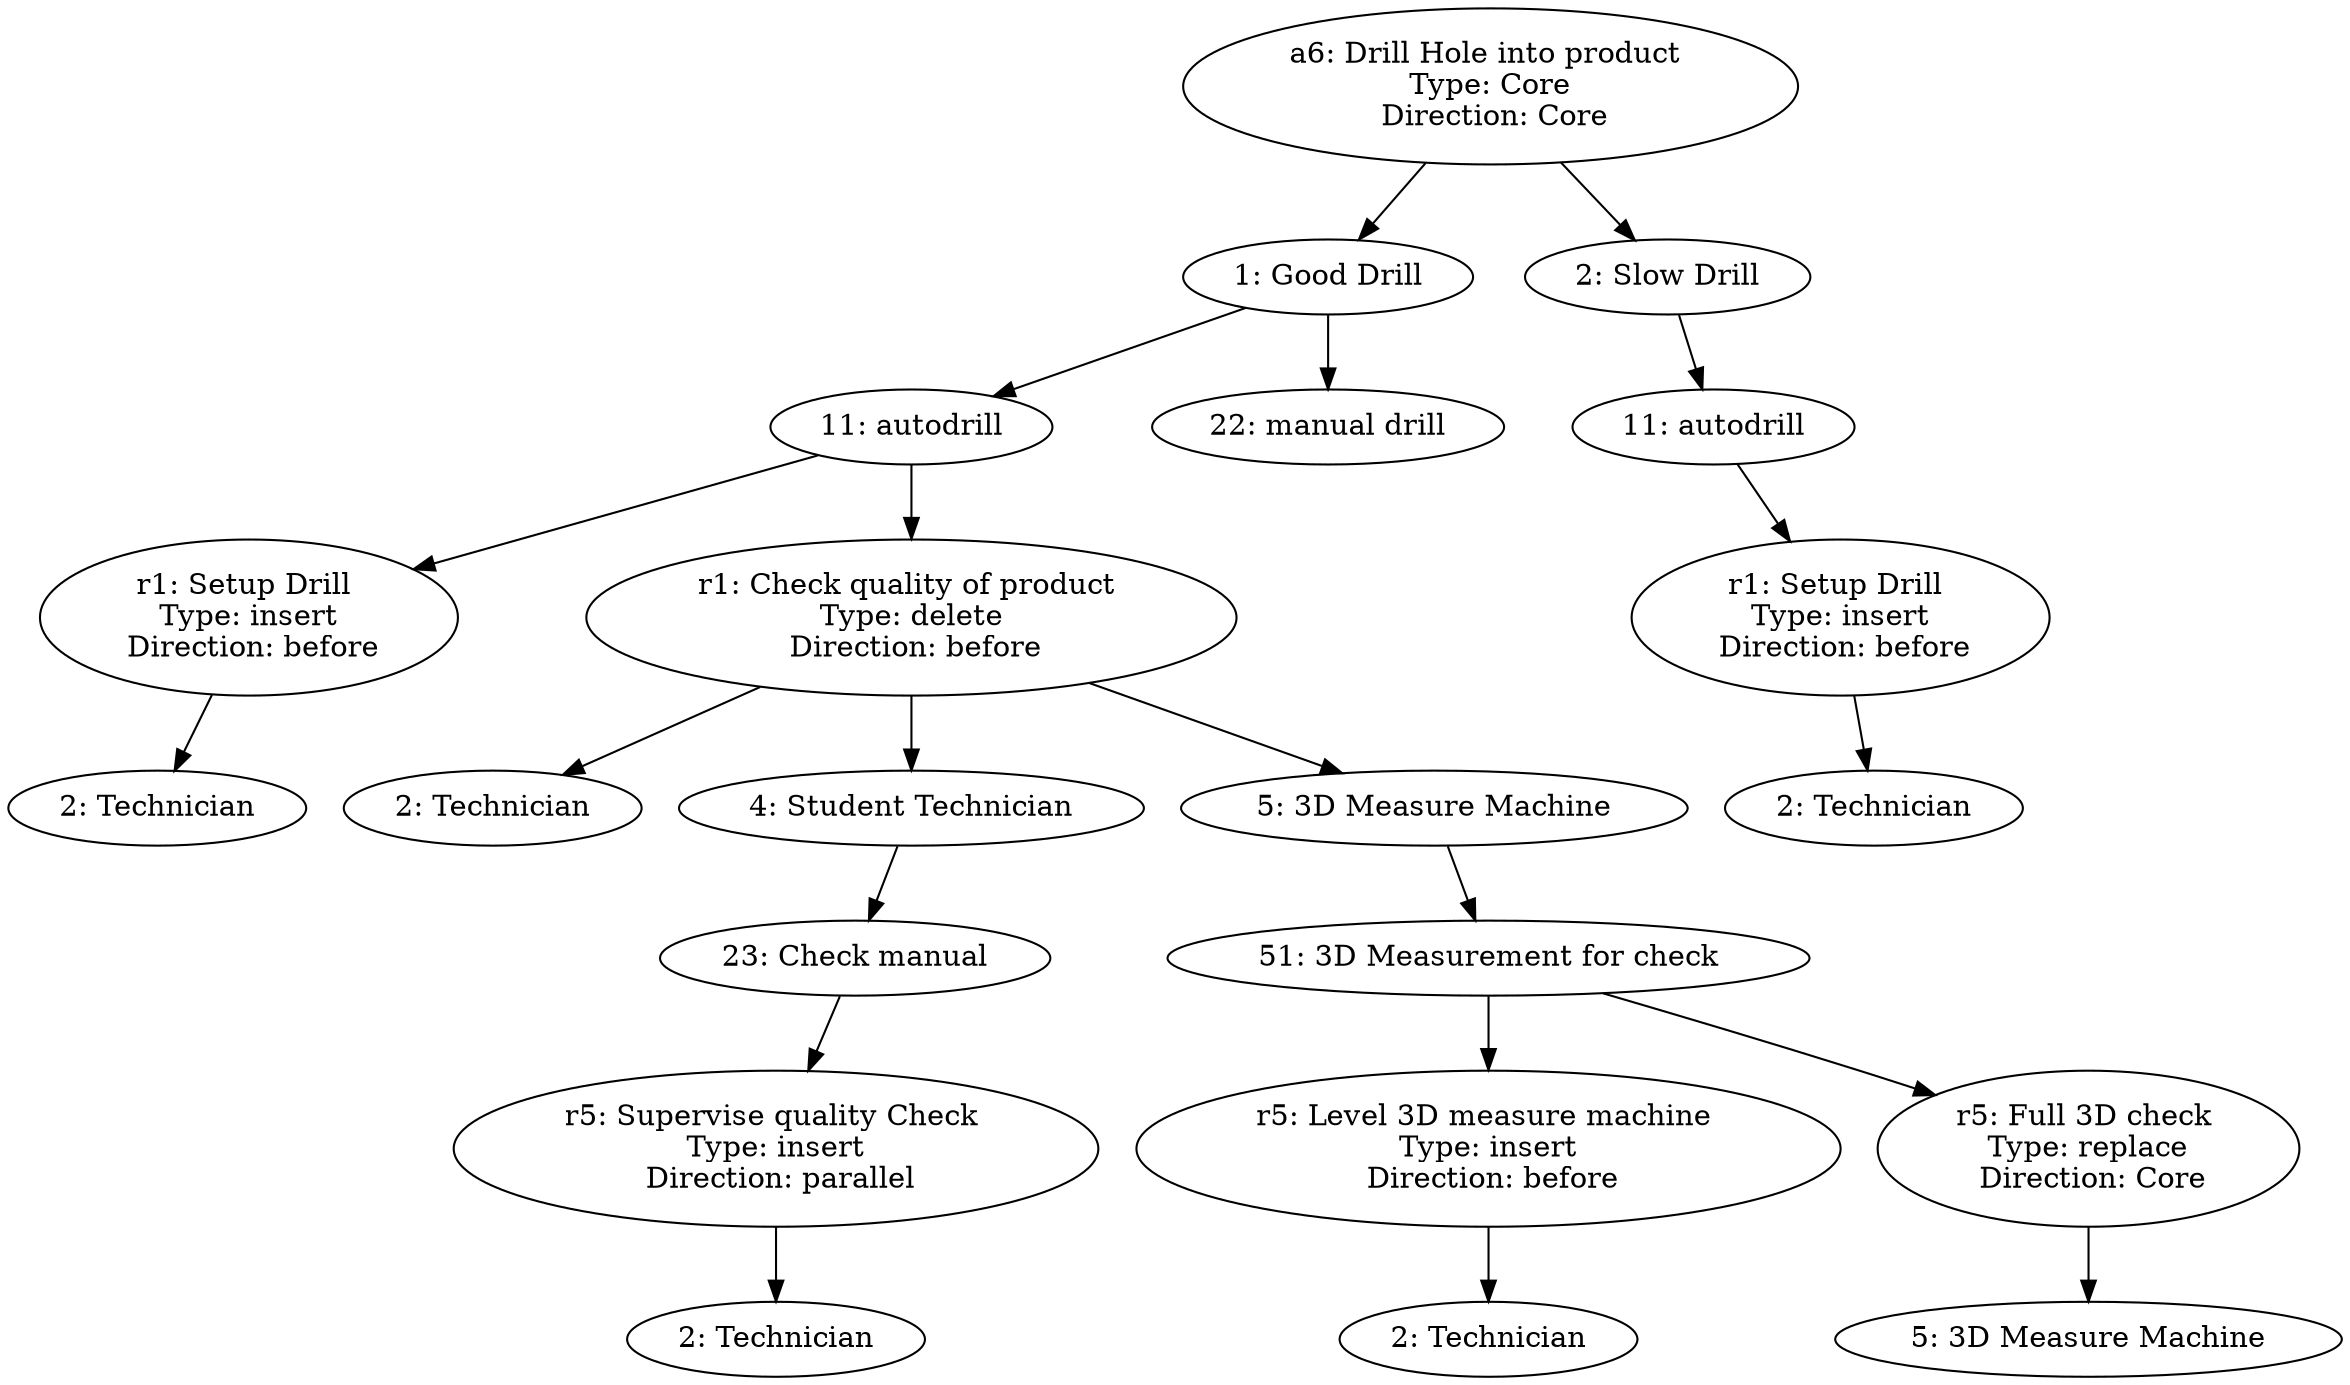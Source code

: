 digraph CallTree {
	"897b1664-90f0-11ee-9090-04cf4b795879" [label = "a6: Drill Hole into product 
 Type: Core 
 Direction: Core"]	; 
	"897b21ea-90f0-11ee-9090-04cf4b795879" [label = "1: Good Drill"]	; 
	"897b1664-90f0-11ee-9090-04cf4b795879" -> "897b21ea-90f0-11ee-9090-04cf4b795879"	 ;
	"897b235c-90f0-11ee-9090-04cf4b795879" [label = "11: autodrill"]	; 
	"897b21ea-90f0-11ee-9090-04cf4b795879" -> "897b235c-90f0-11ee-9090-04cf4b795879"	 ;
	"897b2438-90f0-11ee-9090-04cf4b795879" [label = "r1: Setup Drill 
 Type: insert 
 Direction: before"]	; 
	"897b235c-90f0-11ee-9090-04cf4b795879" -> "897b2438-90f0-11ee-9090-04cf4b795879"	 ;
	"897b26c2-90f0-11ee-9090-04cf4b795879" [label = "2: Technician"]	; 
	"897b2438-90f0-11ee-9090-04cf4b795879" -> "897b26c2-90f0-11ee-9090-04cf4b795879"	 ;
	"897b27da-90f0-11ee-9090-04cf4b795879" [label = "r1: Check quality of product 
 Type: delete 
 Direction: before"]	; 
	"897b235c-90f0-11ee-9090-04cf4b795879" -> "897b27da-90f0-11ee-9090-04cf4b795879"	 ;
	"897b2c4e-90f0-11ee-9090-04cf4b795879" [label = "2: Technician"]	; 
	"897b27da-90f0-11ee-9090-04cf4b795879" -> "897b2c4e-90f0-11ee-9090-04cf4b795879"	 ;
	"897b2d3e-90f0-11ee-9090-04cf4b795879" [label = "4: Student Technician"]	; 
	"897b27da-90f0-11ee-9090-04cf4b795879" -> "897b2d3e-90f0-11ee-9090-04cf4b795879"	 ;
	"897b2e60-90f0-11ee-9090-04cf4b795879" [label = "23: Check manual"]	; 
	"897b2d3e-90f0-11ee-9090-04cf4b795879" -> "897b2e60-90f0-11ee-9090-04cf4b795879"	 ;
	"897b2f28-90f0-11ee-9090-04cf4b795879" [label = "r5: Supervise quality Check 
 Type: insert 
 Direction: parallel"]	; 
	"897b2e60-90f0-11ee-9090-04cf4b795879" -> "897b2f28-90f0-11ee-9090-04cf4b795879"	 ;
	"897b31c6-90f0-11ee-9090-04cf4b795879" [label = "2: Technician"]	; 
	"897b2f28-90f0-11ee-9090-04cf4b795879" -> "897b31c6-90f0-11ee-9090-04cf4b795879"	 ;
	"897b3306-90f0-11ee-9090-04cf4b795879" [label = "5: 3D Measure Machine"]	; 
	"897b27da-90f0-11ee-9090-04cf4b795879" -> "897b3306-90f0-11ee-9090-04cf4b795879"	 ;
	"897b3428-90f0-11ee-9090-04cf4b795879" [label = "51: 3D Measurement for check"]	; 
	"897b3306-90f0-11ee-9090-04cf4b795879" -> "897b3428-90f0-11ee-9090-04cf4b795879"	 ;
	"897b34e6-90f0-11ee-9090-04cf4b795879" [label = "r5: Level 3D measure machine 
 Type: insert 
 Direction: before"]	; 
	"897b3428-90f0-11ee-9090-04cf4b795879" -> "897b34e6-90f0-11ee-9090-04cf4b795879"	 ;
	"897b36f8-90f0-11ee-9090-04cf4b795879" [label = "2: Technician"]	; 
	"897b34e6-90f0-11ee-9090-04cf4b795879" -> "897b36f8-90f0-11ee-9090-04cf4b795879"	 ;
	"897b37ca-90f0-11ee-9090-04cf4b795879" [label = "r5: Full 3D check 
 Type: replace 
 Direction: Core"]	; 
	"897b3428-90f0-11ee-9090-04cf4b795879" -> "897b37ca-90f0-11ee-9090-04cf4b795879"	 ;
	"897b39fa-90f0-11ee-9090-04cf4b795879" [label = "5: 3D Measure Machine"]	; 
	"897b37ca-90f0-11ee-9090-04cf4b795879" -> "897b39fa-90f0-11ee-9090-04cf4b795879"	 ;
	"897b3b12-90f0-11ee-9090-04cf4b795879" [label = "22: manual drill"]	; 
	"897b21ea-90f0-11ee-9090-04cf4b795879" -> "897b3b12-90f0-11ee-9090-04cf4b795879"	 ;
	"897b3c20-90f0-11ee-9090-04cf4b795879" [label = "2: Slow Drill"]	; 
	"897b1664-90f0-11ee-9090-04cf4b795879" -> "897b3c20-90f0-11ee-9090-04cf4b795879"	 ;
	"897b3d60-90f0-11ee-9090-04cf4b795879" [label = "11: autodrill"]	; 
	"897b3c20-90f0-11ee-9090-04cf4b795879" -> "897b3d60-90f0-11ee-9090-04cf4b795879"	 ;
	"897b3e00-90f0-11ee-9090-04cf4b795879" [label = "r1: Setup Drill 
 Type: insert 
 Direction: before"]	; 
	"897b3d60-90f0-11ee-9090-04cf4b795879" -> "897b3e00-90f0-11ee-9090-04cf4b795879"	 ;
	"897b3fcc-90f0-11ee-9090-04cf4b795879" [label = "2: Technician"]	; 
	"897b3e00-90f0-11ee-9090-04cf4b795879" -> "897b3fcc-90f0-11ee-9090-04cf4b795879"	 ;
}
